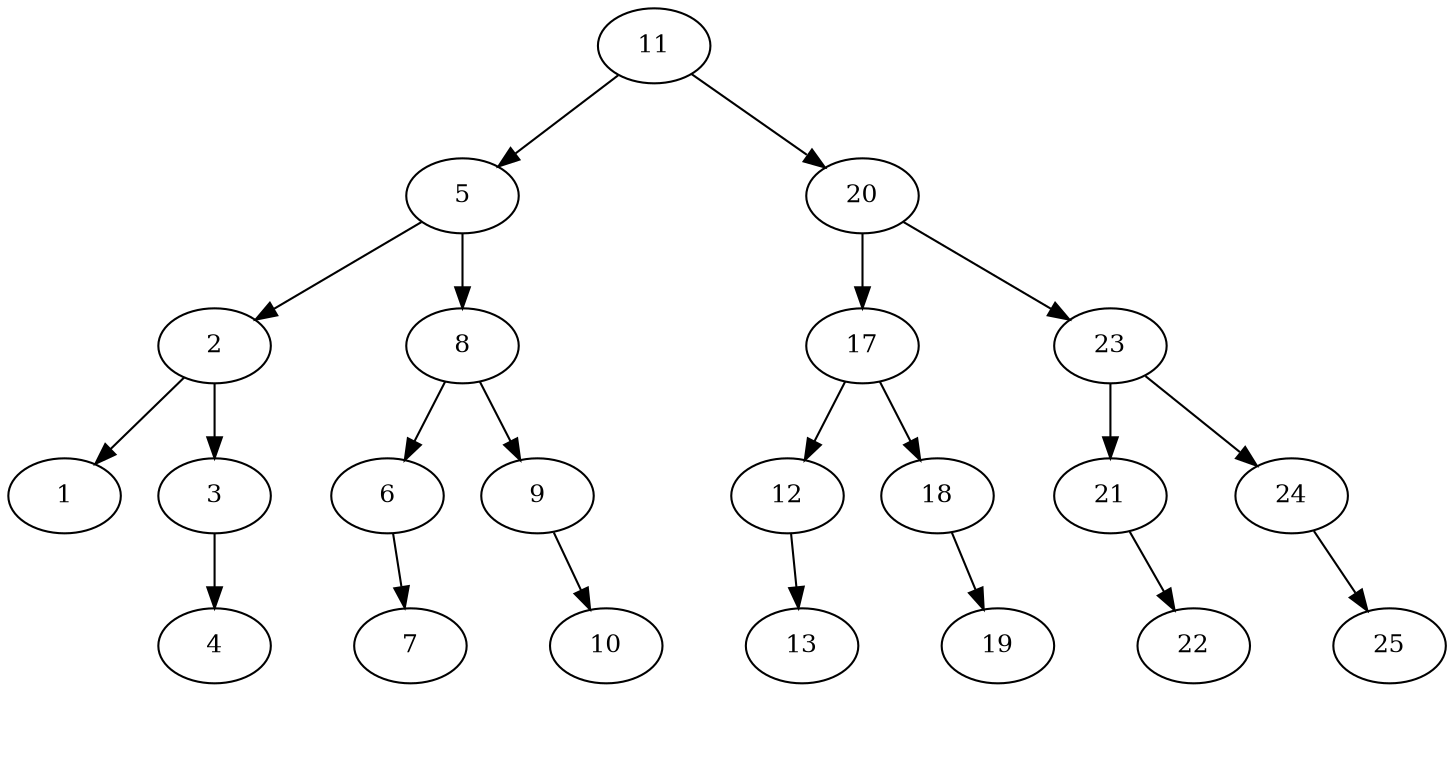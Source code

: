 digraph BTree {    node [fontsize=12];    edge [color=black, fontsize=5];    11 [fillcolor=skyblue];    11 -> 5;    5 [fillcolor=yellow];    5 -> 2;    2 [fillcolor=skyblue];    2 -> 1;    1 [fillcolor=yellow];    1 -> null1L [style=invis];    null1L [shape=point, style=invis];    1 -> null1R [style=invis];    null1R [shape=point, style=invis];    2 -> 3;    3 [fillcolor=yellow];    3 -> null3L [style=invis];    null3L [shape=point, style=invis];    3 -> 4;    4 [fillcolor=skyblue];    4 -> null4L [style=invis];    null4L [shape=point, style=invis];    4 -> null4R [style=invis];    null4R [shape=point, style=invis];    5 -> 8;    8 [fillcolor=skyblue];    8 -> 6;    6 [fillcolor=yellow];    6 -> null6L [style=invis];    null6L [shape=point, style=invis];    6 -> 7;    7 [fillcolor=skyblue];    7 -> null7L [style=invis];    null7L [shape=point, style=invis];    7 -> null7R [style=invis];    null7R [shape=point, style=invis];    8 -> 9;    9 [fillcolor=yellow];    9 -> null9L [style=invis];    null9L [shape=point, style=invis];    9 -> 10;    10 [fillcolor=skyblue];    10 -> null10L [style=invis];    null10L [shape=point, style=invis];    10 -> null10R [style=invis];    null10R [shape=point, style=invis];    11 -> 20;    20 [fillcolor=yellow];    20 -> 17;    17 [fillcolor=skyblue];    17 -> 12;    12 [fillcolor=yellow];    12 -> null12L [style=invis];    null12L [shape=point, style=invis];    12 -> 13;    13 [fillcolor=skyblue];    13 -> null13L [style=invis];    null13L [shape=point, style=invis];    13 -> null13R [style=invis];    null13R [shape=point, style=invis];    17 -> 18;    18 [fillcolor=yellow];    18 -> null18L [style=invis];    null18L [shape=point, style=invis];    18 -> 19;    19 [fillcolor=skyblue];    19 -> null19L [style=invis];    null19L [shape=point, style=invis];    19 -> null19R [style=invis];    null19R [shape=point, style=invis];    20 -> 23;    23 [fillcolor=skyblue];    23 -> 21;    21 [fillcolor=yellow];    21 -> null21L [style=invis];    null21L [shape=point, style=invis];    21 -> 22;    22 [fillcolor=skyblue];    22 -> null22L [style=invis];    null22L [shape=point, style=invis];    22 -> null22R [style=invis];    null22R [shape=point, style=invis];    23 -> 24;    24 [fillcolor=yellow];    24 -> null24L [style=invis];    null24L [shape=point, style=invis];    24 -> 25;    25 [fillcolor=skyblue];    25 -> null25L [style=invis];    null25L [shape=point, style=invis];    25 -> null25R [style=invis];    null25R [shape=point, style=invis];}